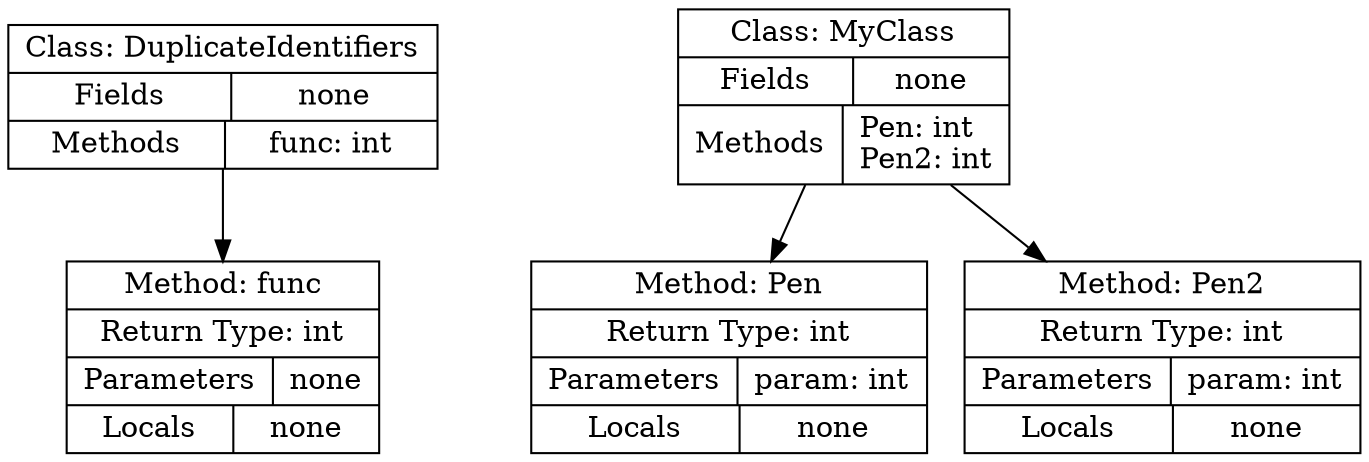 digraph SymbolTable {
  node [shape=record];
  DuplicateIdentifiers [label="{Class: DuplicateIdentifiers|{Fields|none}|{Methods|func: int}}"];
  DuplicateIdentifiers_func [label="{Method: func|Return Type: int|{Parameters|none}|{Locals|none}}"];
  DuplicateIdentifiers -> DuplicateIdentifiers_func;
  MyClass [label="{Class: MyClass|{Fields|none}|{Methods|Pen: int\lPen2: int}}"];
  MyClass_Pen [label="{Method: Pen|Return Type: int|{Parameters|param: int}|{Locals|none}}"];
  MyClass -> MyClass_Pen;
  MyClass_Pen2 [label="{Method: Pen2|Return Type: int|{Parameters|param: int}|{Locals|none}}"];
  MyClass -> MyClass_Pen2;
}
